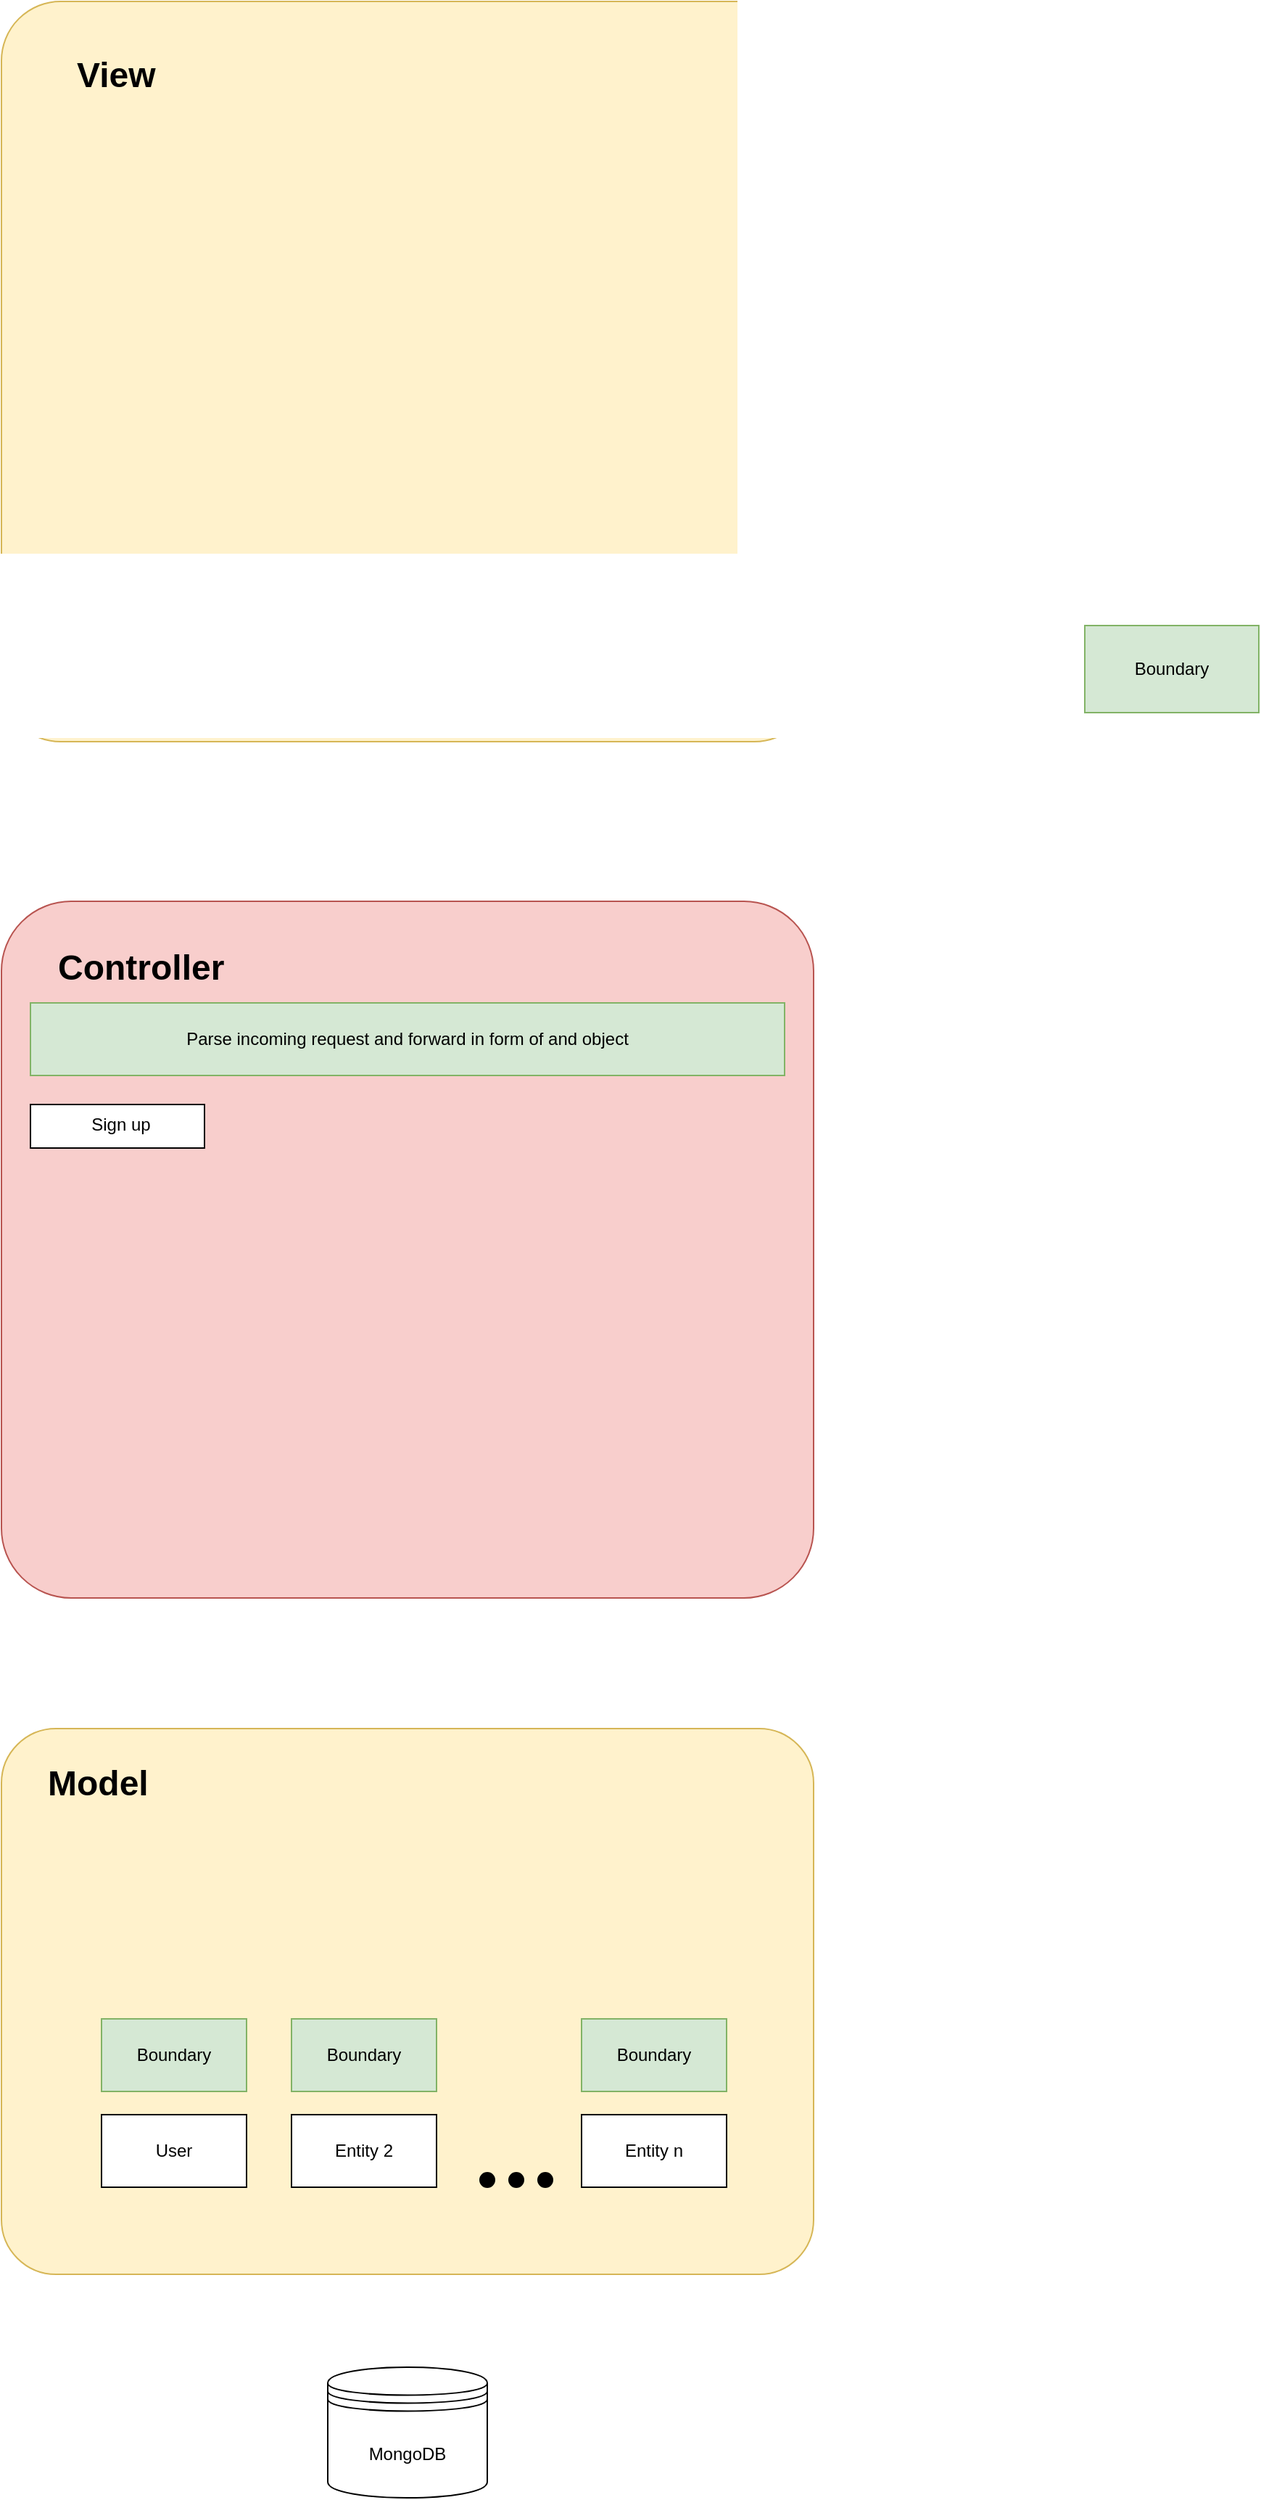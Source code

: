 <mxfile version="13.9.9" type="device" pages="2"><diagram name="Architecture" id="929967ad-93f9-6ef4-fab6-5d389245f69c"><mxGraphModel dx="862" dy="1793" grid="1" gridSize="10" guides="1" tooltips="1" connect="1" arrows="1" fold="1" page="1" pageScale="1.5" pageWidth="1169" pageHeight="826" background="none" math="0" shadow="0"><root><mxCell id="0" style=";html=1;"/><mxCell id="1" style=";html=1;" parent="0"/><mxCell id="UJg_d6lm6UIq50YahA5n-1" value="Model" style="rounded=1;whiteSpace=wrap;html=1;align=left;verticalAlign=top;spacingTop=17;spacingLeft=30;fontSize=24;fontStyle=1;fillColor=#fff2cc;strokeColor=#d6b656;arcSize=10;" vertex="1" parent="1"><mxGeometry x="130" y="1070" width="560" height="376" as="geometry"/></mxCell><mxCell id="UJg_d6lm6UIq50YahA5n-5" value="User" style="rounded=0;whiteSpace=wrap;html=1;" vertex="1" parent="1"><mxGeometry x="199" y="1336" width="100" height="50" as="geometry"/></mxCell><mxCell id="UJg_d6lm6UIq50YahA5n-6" value="Entity 2" style="rounded=0;whiteSpace=wrap;html=1;" vertex="1" parent="1"><mxGeometry x="330" y="1336" width="100" height="50" as="geometry"/></mxCell><mxCell id="UJg_d6lm6UIq50YahA5n-7" value="Entity n" style="rounded=0;whiteSpace=wrap;html=1;" vertex="1" parent="1"><mxGeometry x="530" y="1336" width="100" height="50" as="geometry"/></mxCell><mxCell id="UJg_d6lm6UIq50YahA5n-10" value="" style="ellipse;whiteSpace=wrap;html=1;aspect=fixed;fillColor=#000000;" vertex="1" parent="1"><mxGeometry x="460" y="1376" width="10" height="10" as="geometry"/></mxCell><mxCell id="UJg_d6lm6UIq50YahA5n-9" value="" style="ellipse;whiteSpace=wrap;html=1;aspect=fixed;fillColor=#000000;" vertex="1" parent="1"><mxGeometry x="480" y="1376" width="10" height="10" as="geometry"/></mxCell><mxCell id="UJg_d6lm6UIq50YahA5n-8" value="" style="ellipse;whiteSpace=wrap;html=1;aspect=fixed;fillColor=#000000;" vertex="1" parent="1"><mxGeometry x="500" y="1376" width="10" height="10" as="geometry"/></mxCell><mxCell id="UJg_d6lm6UIq50YahA5n-16" value="Controller" style="rounded=1;whiteSpace=wrap;html=1;align=left;verticalAlign=top;spacingTop=25;spacingLeft=37;fontSize=24;fontStyle=1;fillColor=#f8cecc;strokeColor=#b85450;arcSize=10;" vertex="1" parent="1"><mxGeometry x="130" y="500" width="560" height="480" as="geometry"/></mxCell><mxCell id="UJg_d6lm6UIq50YahA5n-17" value="View" style="rounded=1;whiteSpace=wrap;html=1;align=left;verticalAlign=top;spacingTop=30;spacingLeft=50;fontSize=24;fontStyle=1;fillColor=#fff2cc;strokeColor=#d6b656;arcSize=8;" vertex="1" parent="1"><mxGeometry x="130" y="-120" width="560" height="510" as="geometry"/></mxCell><mxCell id="UJg_d6lm6UIq50YahA5n-19" value="Boundary" style="rounded=0;whiteSpace=wrap;html=1;fontSize=12;align=center;fillColor=#d5e8d4;strokeColor=#82b366;" vertex="1" parent="1"><mxGeometry x="877" y="310" width="120" height="60" as="geometry"/></mxCell><mxCell id="UJg_d6lm6UIq50YahA5n-22" value="Boundary" style="rounded=0;whiteSpace=wrap;html=1;fontSize=12;align=center;fillColor=#d5e8d4;strokeColor=#82b366;" vertex="1" parent="1"><mxGeometry x="199" y="1270" width="100" height="50" as="geometry"/></mxCell><mxCell id="UJg_d6lm6UIq50YahA5n-23" value="Boundary" style="rounded=0;whiteSpace=wrap;html=1;fontSize=12;align=center;fillColor=#d5e8d4;strokeColor=#82b366;" vertex="1" parent="1"><mxGeometry x="330" y="1270" width="100" height="50" as="geometry"/></mxCell><mxCell id="UJg_d6lm6UIq50YahA5n-24" value="Boundary" style="rounded=0;whiteSpace=wrap;html=1;fontSize=12;align=center;fillColor=#d5e8d4;strokeColor=#82b366;" vertex="1" parent="1"><mxGeometry x="530" y="1270" width="100" height="50" as="geometry"/></mxCell><mxCell id="UJg_d6lm6UIq50YahA5n-25" value="Parse incoming request and forward in form of and object" style="rounded=0;whiteSpace=wrap;html=1;fontSize=12;align=center;fillColor=#d5e8d4;strokeColor=#82b366;" vertex="1" parent="1"><mxGeometry x="150" y="570" width="520" height="50" as="geometry"/></mxCell><mxCell id="UJg_d6lm6UIq50YahA5n-27" value="Sign up" style="rounded=0;whiteSpace=wrap;html=1;fillColor=#FFFFFF;fontSize=12;align=center;verticalAlign=top;spacingLeft=5;" vertex="1" parent="1"><mxGeometry x="150" y="640" width="120" height="30" as="geometry"/></mxCell><mxCell id="MQMHy4HJb4Bs3GsnaLOC-1" value="MongoDB" style="shape=datastore;whiteSpace=wrap;html=1;rounded=1;fillColor=#FFFFFF;fontSize=12;align=center;" vertex="1" parent="1"><mxGeometry x="355" y="1510" width="110" height="90" as="geometry"/></mxCell></root></mxGraphModel></diagram><diagram id="rWYIANZJLXlHHe0113g3" name="DB Design"><mxGraphModel dx="862" dy="554" grid="1" gridSize="10" guides="1" tooltips="1" connect="1" arrows="1" fold="1" page="1" pageScale="1" pageWidth="850" pageHeight="1100" math="0" shadow="0"><root><mxCell id="JF0x7r2L-xhlKUUmKWDQ-0"/><mxCell id="JF0x7r2L-xhlKUUmKWDQ-1" parent="JF0x7r2L-xhlKUUmKWDQ-0"/><mxCell id="UJqbZM7th2blbvJ0DXGr-0" value="User" style="swimlane;fontStyle=0;childLayout=stackLayout;horizontal=1;startSize=26;fillColor=none;horizontalStack=0;resizeParent=1;resizeParentMax=0;resizeLast=0;collapsible=1;marginBottom=0;rounded=1;fontSize=12;align=left;" vertex="1" parent="JF0x7r2L-xhlKUUmKWDQ-1"><mxGeometry x="90" y="180" width="140" height="182" as="geometry"/></mxCell><mxCell id="UJqbZM7th2blbvJ0DXGr-1" value="UID" style="text;strokeColor=none;fillColor=none;align=left;verticalAlign=top;spacingLeft=4;spacingRight=4;overflow=hidden;rotatable=0;points=[[0,0.5],[1,0.5]];portConstraint=eastwest;" vertex="1" parent="UJqbZM7th2blbvJ0DXGr-0"><mxGeometry y="26" width="140" height="26" as="geometry"/></mxCell><mxCell id="UJqbZM7th2blbvJ0DXGr-2" value="First Name" style="text;strokeColor=none;fillColor=none;align=left;verticalAlign=top;spacingLeft=4;spacingRight=4;overflow=hidden;rotatable=0;points=[[0,0.5],[1,0.5]];portConstraint=eastwest;" vertex="1" parent="UJqbZM7th2blbvJ0DXGr-0"><mxGeometry y="52" width="140" height="26" as="geometry"/></mxCell><mxCell id="UJqbZM7th2blbvJ0DXGr-3" value="Last Name" style="text;strokeColor=none;fillColor=none;align=left;verticalAlign=top;spacingLeft=4;spacingRight=4;overflow=hidden;rotatable=0;points=[[0,0.5],[1,0.5]];portConstraint=eastwest;" vertex="1" parent="UJqbZM7th2blbvJ0DXGr-0"><mxGeometry y="78" width="140" height="26" as="geometry"/></mxCell><mxCell id="UJqbZM7th2blbvJ0DXGr-5" value="email_id" style="text;strokeColor=none;fillColor=none;align=left;verticalAlign=top;spacingLeft=4;spacingRight=4;overflow=hidden;rotatable=0;points=[[0,0.5],[1,0.5]];portConstraint=eastwest;" vertex="1" parent="UJqbZM7th2blbvJ0DXGr-0"><mxGeometry y="104" width="140" height="26" as="geometry"/></mxCell><mxCell id="UJqbZM7th2blbvJ0DXGr-6" value="password_hash" style="text;strokeColor=none;fillColor=none;align=left;verticalAlign=top;spacingLeft=4;spacingRight=4;overflow=hidden;rotatable=0;points=[[0,0.5],[1,0.5]];portConstraint=eastwest;" vertex="1" parent="UJqbZM7th2blbvJ0DXGr-0"><mxGeometry y="130" width="140" height="26" as="geometry"/></mxCell><mxCell id="UJqbZM7th2blbvJ0DXGr-7" value="username" style="text;strokeColor=none;fillColor=none;align=left;verticalAlign=top;spacingLeft=4;spacingRight=4;overflow=hidden;rotatable=0;points=[[0,0.5],[1,0.5]];portConstraint=eastwest;" vertex="1" parent="UJqbZM7th2blbvJ0DXGr-0"><mxGeometry y="156" width="140" height="26" as="geometry"/></mxCell></root></mxGraphModel></diagram></mxfile>